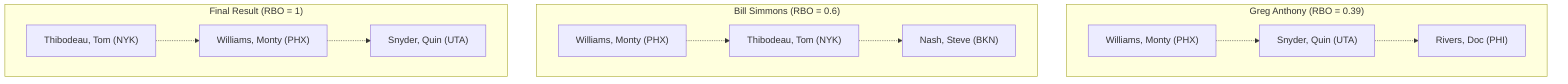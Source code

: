graph TB
subgraph "Greg Anthony (RBO  = 0.39)"
c1["Williams, Monty (PHX)"]-.->c2["Snyder, Quin (UTA)"]-.->c3["Rivers, Doc (PHI)"]
end
subgraph "Bill Simmons (RBO = 0.6)"
a1["Williams, Monty (PHX)"]-.->a2["Thibodeau, Tom (NYK)"]-.->a3["Nash, Steve (BKN)"]
end
subgraph "Final Result (RBO = 1)"
b1["Thibodeau, Tom (NYK)"]-.->b2["Williams, Monty (PHX)"]-.->b3["Snyder, Quin (UTA)"]
end